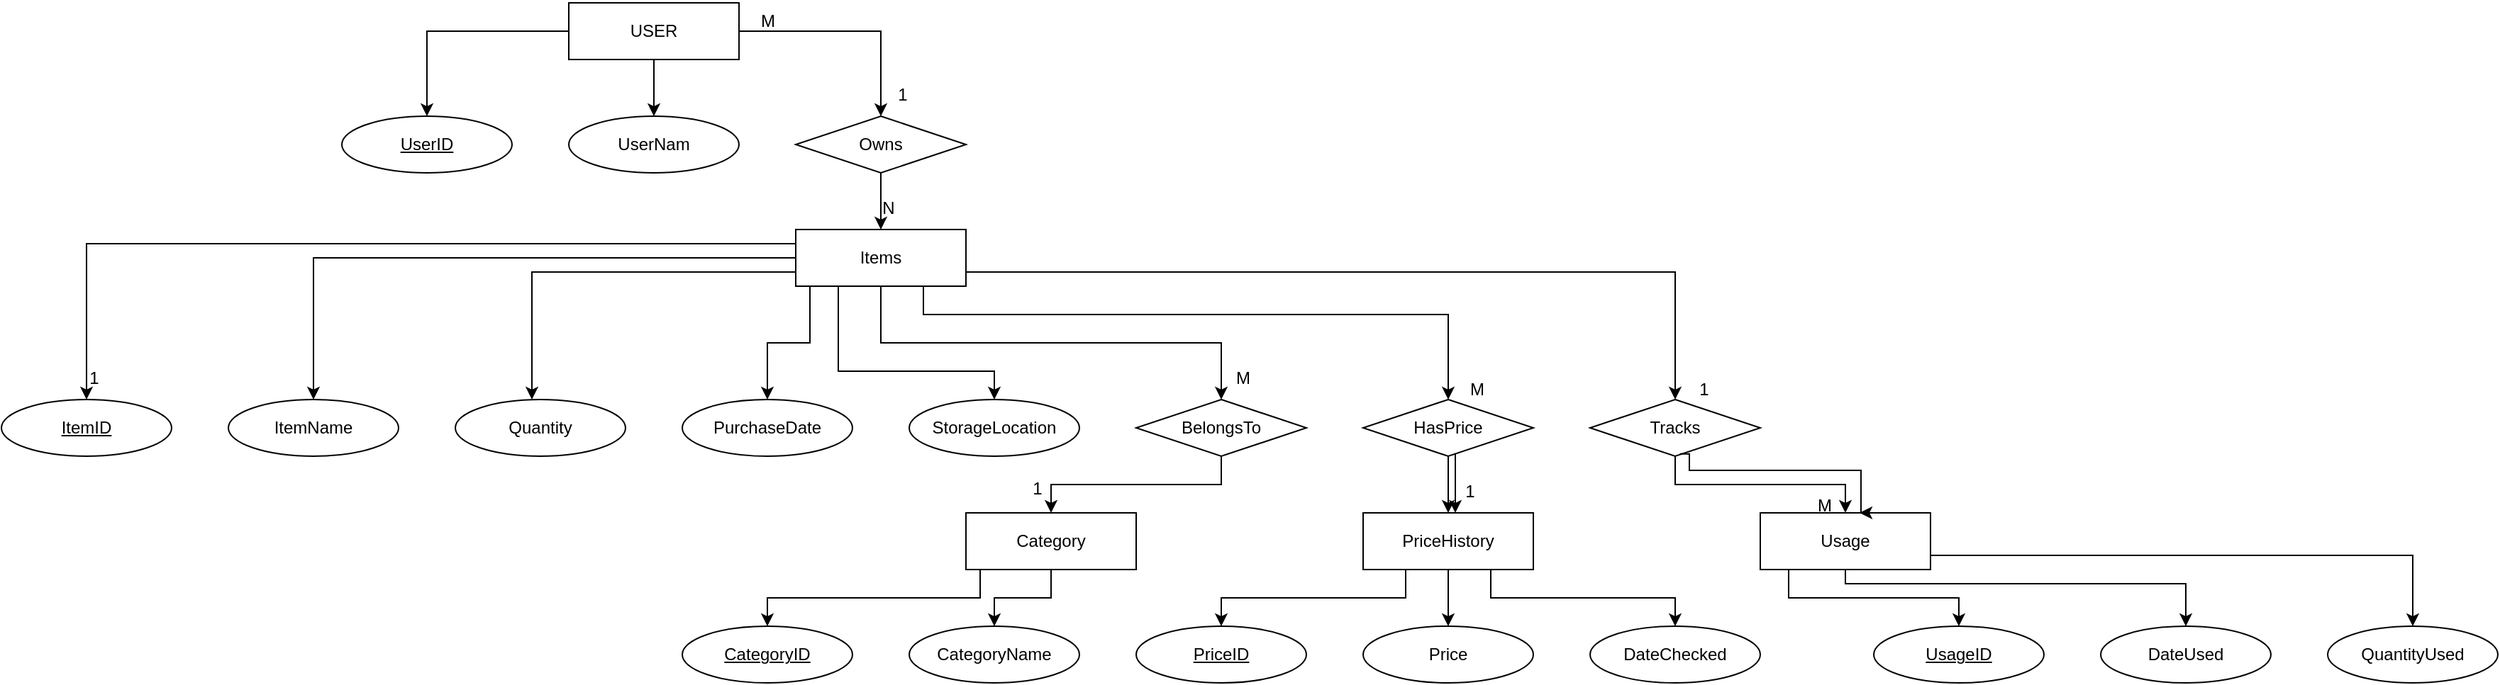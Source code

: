 <mxfile version="26.0.11">
  <diagram name="Page-1" id="7_ndN6npzjW7muspRVQg">
    <mxGraphModel dx="2450" dy="717" grid="1" gridSize="10" guides="1" tooltips="1" connect="1" arrows="1" fold="1" page="1" pageScale="1" pageWidth="850" pageHeight="1100" math="0" shadow="0">
      <root>
        <mxCell id="0" />
        <mxCell id="1" parent="0" />
        <mxCell id="1CCpyeuoPtD5T5uzGU5f-1" style="edgeStyle=orthogonalEdgeStyle;rounded=0;orthogonalLoop=1;jettySize=auto;html=1;entryX=0.5;entryY=0;entryDx=0;entryDy=0;" parent="1" source="1CCpyeuoPtD5T5uzGU5f-4" target="1CCpyeuoPtD5T5uzGU5f-6" edge="1">
          <mxGeometry relative="1" as="geometry" />
        </mxCell>
        <mxCell id="1CCpyeuoPtD5T5uzGU5f-2" value="" style="edgeStyle=orthogonalEdgeStyle;rounded=0;orthogonalLoop=1;jettySize=auto;html=1;" parent="1" source="1CCpyeuoPtD5T5uzGU5f-4" target="1CCpyeuoPtD5T5uzGU5f-5" edge="1">
          <mxGeometry relative="1" as="geometry" />
        </mxCell>
        <mxCell id="1CCpyeuoPtD5T5uzGU5f-3" style="edgeStyle=orthogonalEdgeStyle;rounded=0;orthogonalLoop=1;jettySize=auto;html=1;entryX=0.5;entryY=0;entryDx=0;entryDy=0;" parent="1" source="1CCpyeuoPtD5T5uzGU5f-4" target="1CCpyeuoPtD5T5uzGU5f-8" edge="1">
          <mxGeometry relative="1" as="geometry" />
        </mxCell>
        <mxCell id="1CCpyeuoPtD5T5uzGU5f-4" value="USER" style="rounded=0;whiteSpace=wrap;html=1;" parent="1" vertex="1">
          <mxGeometry x="160" y="240" width="120" height="40" as="geometry" />
        </mxCell>
        <mxCell id="1CCpyeuoPtD5T5uzGU5f-5" value="UserNam" style="ellipse;whiteSpace=wrap;html=1;" parent="1" vertex="1">
          <mxGeometry x="160" y="320" width="120" height="40" as="geometry" />
        </mxCell>
        <mxCell id="1CCpyeuoPtD5T5uzGU5f-6" value="&lt;u&gt;UserID&lt;/u&gt;" style="ellipse;whiteSpace=wrap;html=1;" parent="1" vertex="1">
          <mxGeometry y="320" width="120" height="40" as="geometry" />
        </mxCell>
        <mxCell id="1CCpyeuoPtD5T5uzGU5f-7" style="edgeStyle=orthogonalEdgeStyle;rounded=0;orthogonalLoop=1;jettySize=auto;html=1;exitX=0.5;exitY=1;exitDx=0;exitDy=0;entryX=0.5;entryY=0;entryDx=0;entryDy=0;" parent="1" source="1CCpyeuoPtD5T5uzGU5f-8" target="1CCpyeuoPtD5T5uzGU5f-16" edge="1">
          <mxGeometry relative="1" as="geometry" />
        </mxCell>
        <mxCell id="1CCpyeuoPtD5T5uzGU5f-8" value="Owns" style="rhombus;whiteSpace=wrap;html=1;" parent="1" vertex="1">
          <mxGeometry x="320" y="320" width="120" height="40" as="geometry" />
        </mxCell>
        <mxCell id="1CCpyeuoPtD5T5uzGU5f-9" style="edgeStyle=orthogonalEdgeStyle;rounded=0;orthogonalLoop=1;jettySize=auto;html=1;exitX=0.5;exitY=1;exitDx=0;exitDy=0;entryX=0.5;entryY=0;entryDx=0;entryDy=0;" parent="1" source="1CCpyeuoPtD5T5uzGU5f-16" target="1CCpyeuoPtD5T5uzGU5f-24" edge="1">
          <mxGeometry relative="1" as="geometry" />
        </mxCell>
        <mxCell id="1CCpyeuoPtD5T5uzGU5f-10" style="edgeStyle=orthogonalEdgeStyle;rounded=0;orthogonalLoop=1;jettySize=auto;html=1;exitX=0.75;exitY=1;exitDx=0;exitDy=0;entryX=0.5;entryY=0;entryDx=0;entryDy=0;" parent="1" target="1CCpyeuoPtD5T5uzGU5f-26" edge="1">
          <mxGeometry relative="1" as="geometry">
            <mxPoint x="410" y="430" as="sourcePoint" />
            <mxPoint x="780" y="510" as="targetPoint" />
            <Array as="points">
              <mxPoint x="410" y="460" />
              <mxPoint x="780" y="460" />
            </Array>
          </mxGeometry>
        </mxCell>
        <mxCell id="1CCpyeuoPtD5T5uzGU5f-11" style="edgeStyle=orthogonalEdgeStyle;rounded=0;orthogonalLoop=1;jettySize=auto;html=1;exitX=1;exitY=1;exitDx=0;exitDy=0;entryX=0.5;entryY=0;entryDx=0;entryDy=0;" parent="1" source="1CCpyeuoPtD5T5uzGU5f-16" target="1CCpyeuoPtD5T5uzGU5f-40" edge="1">
          <mxGeometry relative="1" as="geometry">
            <Array as="points">
              <mxPoint x="440" y="430" />
              <mxPoint x="940" y="430" />
            </Array>
          </mxGeometry>
        </mxCell>
        <mxCell id="1CCpyeuoPtD5T5uzGU5f-12" style="edgeStyle=orthogonalEdgeStyle;rounded=0;orthogonalLoop=1;jettySize=auto;html=1;exitX=0.25;exitY=1;exitDx=0;exitDy=0;" parent="1" source="1CCpyeuoPtD5T5uzGU5f-16" target="1CCpyeuoPtD5T5uzGU5f-18" edge="1">
          <mxGeometry relative="1" as="geometry">
            <Array as="points">
              <mxPoint x="350" y="500" />
              <mxPoint x="460" y="500" />
            </Array>
          </mxGeometry>
        </mxCell>
        <mxCell id="1CCpyeuoPtD5T5uzGU5f-13" style="edgeStyle=orthogonalEdgeStyle;rounded=0;orthogonalLoop=1;jettySize=auto;html=1;exitX=0;exitY=1;exitDx=0;exitDy=0;" parent="1" source="1CCpyeuoPtD5T5uzGU5f-16" target="1CCpyeuoPtD5T5uzGU5f-17" edge="1">
          <mxGeometry relative="1" as="geometry">
            <Array as="points">
              <mxPoint x="330" y="440" />
              <mxPoint x="330" y="480" />
              <mxPoint x="300" y="480" />
            </Array>
          </mxGeometry>
        </mxCell>
        <mxCell id="1CCpyeuoPtD5T5uzGU5f-14" style="edgeStyle=orthogonalEdgeStyle;rounded=0;orthogonalLoop=1;jettySize=auto;html=1;exitX=0;exitY=0.5;exitDx=0;exitDy=0;entryX=0.5;entryY=0;entryDx=0;entryDy=0;" parent="1" source="1CCpyeuoPtD5T5uzGU5f-16" target="1CCpyeuoPtD5T5uzGU5f-20" edge="1">
          <mxGeometry relative="1" as="geometry" />
        </mxCell>
        <mxCell id="1CCpyeuoPtD5T5uzGU5f-15" style="edgeStyle=orthogonalEdgeStyle;rounded=0;orthogonalLoop=1;jettySize=auto;html=1;exitX=0;exitY=0;exitDx=0;exitDy=0;entryX=0.5;entryY=0;entryDx=0;entryDy=0;" parent="1" source="1CCpyeuoPtD5T5uzGU5f-16" target="1CCpyeuoPtD5T5uzGU5f-21" edge="1">
          <mxGeometry relative="1" as="geometry">
            <Array as="points">
              <mxPoint x="320" y="410" />
              <mxPoint x="-180" y="410" />
            </Array>
          </mxGeometry>
        </mxCell>
        <mxCell id="1CCpyeuoPtD5T5uzGU5f-16" value="Items" style="rounded=0;whiteSpace=wrap;html=1;" parent="1" vertex="1">
          <mxGeometry x="320" y="400" width="120" height="40" as="geometry" />
        </mxCell>
        <mxCell id="1CCpyeuoPtD5T5uzGU5f-17" value="PurchaseDate" style="ellipse;whiteSpace=wrap;html=1;" parent="1" vertex="1">
          <mxGeometry x="240" y="520" width="120" height="40" as="geometry" />
        </mxCell>
        <mxCell id="1CCpyeuoPtD5T5uzGU5f-18" value="StorageLocation" style="ellipse;whiteSpace=wrap;html=1;" parent="1" vertex="1">
          <mxGeometry x="400" y="520" width="120" height="40" as="geometry" />
        </mxCell>
        <mxCell id="1CCpyeuoPtD5T5uzGU5f-19" value="Quantity" style="ellipse;whiteSpace=wrap;html=1;" parent="1" vertex="1">
          <mxGeometry x="80" y="520" width="120" height="40" as="geometry" />
        </mxCell>
        <mxCell id="1CCpyeuoPtD5T5uzGU5f-20" value="ItemName" style="ellipse;whiteSpace=wrap;html=1;" parent="1" vertex="1">
          <mxGeometry x="-80" y="520" width="120" height="40" as="geometry" />
        </mxCell>
        <mxCell id="1CCpyeuoPtD5T5uzGU5f-21" value="&lt;u&gt;ItemID&lt;/u&gt;" style="ellipse;whiteSpace=wrap;html=1;" parent="1" vertex="1">
          <mxGeometry x="-240" y="520" width="120" height="40" as="geometry" />
        </mxCell>
        <mxCell id="1CCpyeuoPtD5T5uzGU5f-22" style="edgeStyle=orthogonalEdgeStyle;rounded=0;orthogonalLoop=1;jettySize=auto;html=1;exitX=0.5;exitY=1;exitDx=0;exitDy=0;" parent="1" source="1CCpyeuoPtD5T5uzGU5f-19" target="1CCpyeuoPtD5T5uzGU5f-19" edge="1">
          <mxGeometry relative="1" as="geometry" />
        </mxCell>
        <mxCell id="1CCpyeuoPtD5T5uzGU5f-23" style="edgeStyle=orthogonalEdgeStyle;rounded=0;orthogonalLoop=1;jettySize=auto;html=1;exitX=0.5;exitY=1;exitDx=0;exitDy=0;entryX=0.5;entryY=0;entryDx=0;entryDy=0;" parent="1" source="1CCpyeuoPtD5T5uzGU5f-24" target="1CCpyeuoPtD5T5uzGU5f-29" edge="1">
          <mxGeometry relative="1" as="geometry" />
        </mxCell>
        <mxCell id="1CCpyeuoPtD5T5uzGU5f-24" value="BelongsTo" style="rhombus;whiteSpace=wrap;html=1;" parent="1" vertex="1">
          <mxGeometry x="560" y="520" width="120" height="40" as="geometry" />
        </mxCell>
        <mxCell id="1CCpyeuoPtD5T5uzGU5f-25" style="edgeStyle=orthogonalEdgeStyle;rounded=0;orthogonalLoop=1;jettySize=auto;html=1;exitX=0.5;exitY=1;exitDx=0;exitDy=0;entryX=0.5;entryY=0;entryDx=0;entryDy=0;" parent="1" source="1CCpyeuoPtD5T5uzGU5f-26" target="1CCpyeuoPtD5T5uzGU5f-35" edge="1">
          <mxGeometry relative="1" as="geometry" />
        </mxCell>
        <mxCell id="1CCpyeuoPtD5T5uzGU5f-26" value="HasPrice" style="rhombus;whiteSpace=wrap;html=1;" parent="1" vertex="1">
          <mxGeometry x="720" y="520" width="120" height="40" as="geometry" />
        </mxCell>
        <mxCell id="1CCpyeuoPtD5T5uzGU5f-27" style="edgeStyle=orthogonalEdgeStyle;rounded=0;orthogonalLoop=1;jettySize=auto;html=1;entryX=0.5;entryY=0;entryDx=0;entryDy=0;" parent="1" source="1CCpyeuoPtD5T5uzGU5f-29" target="1CCpyeuoPtD5T5uzGU5f-38" edge="1">
          <mxGeometry relative="1" as="geometry" />
        </mxCell>
        <mxCell id="1CCpyeuoPtD5T5uzGU5f-28" style="edgeStyle=orthogonalEdgeStyle;rounded=0;orthogonalLoop=1;jettySize=auto;html=1;exitX=0;exitY=1;exitDx=0;exitDy=0;entryX=0.5;entryY=0;entryDx=0;entryDy=0;" parent="1" source="1CCpyeuoPtD5T5uzGU5f-29" target="1CCpyeuoPtD5T5uzGU5f-37" edge="1">
          <mxGeometry relative="1" as="geometry">
            <Array as="points">
              <mxPoint x="450" y="640" />
              <mxPoint x="450" y="660" />
              <mxPoint x="300" y="660" />
            </Array>
          </mxGeometry>
        </mxCell>
        <mxCell id="1CCpyeuoPtD5T5uzGU5f-29" value="Category" style="rounded=0;whiteSpace=wrap;html=1;" parent="1" vertex="1">
          <mxGeometry x="440" y="600" width="120" height="40" as="geometry" />
        </mxCell>
        <mxCell id="1CCpyeuoPtD5T5uzGU5f-30" value="DateChecked" style="ellipse;whiteSpace=wrap;html=1;" parent="1" vertex="1">
          <mxGeometry x="880" y="680" width="120" height="40" as="geometry" />
        </mxCell>
        <mxCell id="1CCpyeuoPtD5T5uzGU5f-31" value="&lt;u&gt;PriceID&lt;/u&gt;" style="ellipse;whiteSpace=wrap;html=1;" parent="1" vertex="1">
          <mxGeometry x="560" y="680" width="120" height="40" as="geometry" />
        </mxCell>
        <mxCell id="1CCpyeuoPtD5T5uzGU5f-32" style="edgeStyle=orthogonalEdgeStyle;rounded=0;orthogonalLoop=1;jettySize=auto;html=1;exitX=0.5;exitY=1;exitDx=0;exitDy=0;entryX=0.5;entryY=0;entryDx=0;entryDy=0;" parent="1" source="1CCpyeuoPtD5T5uzGU5f-35" target="1CCpyeuoPtD5T5uzGU5f-36" edge="1">
          <mxGeometry relative="1" as="geometry" />
        </mxCell>
        <mxCell id="1CCpyeuoPtD5T5uzGU5f-33" style="edgeStyle=orthogonalEdgeStyle;rounded=0;orthogonalLoop=1;jettySize=auto;html=1;exitX=0.25;exitY=1;exitDx=0;exitDy=0;entryX=0.5;entryY=0;entryDx=0;entryDy=0;" parent="1" source="1CCpyeuoPtD5T5uzGU5f-35" target="1CCpyeuoPtD5T5uzGU5f-31" edge="1">
          <mxGeometry relative="1" as="geometry" />
        </mxCell>
        <mxCell id="1CCpyeuoPtD5T5uzGU5f-34" style="edgeStyle=orthogonalEdgeStyle;rounded=0;orthogonalLoop=1;jettySize=auto;html=1;exitX=0.75;exitY=1;exitDx=0;exitDy=0;" parent="1" source="1CCpyeuoPtD5T5uzGU5f-35" target="1CCpyeuoPtD5T5uzGU5f-30" edge="1">
          <mxGeometry relative="1" as="geometry" />
        </mxCell>
        <mxCell id="1CCpyeuoPtD5T5uzGU5f-35" value="PriceHistory" style="rounded=0;whiteSpace=wrap;html=1;" parent="1" vertex="1">
          <mxGeometry x="720" y="600" width="120" height="40" as="geometry" />
        </mxCell>
        <mxCell id="1CCpyeuoPtD5T5uzGU5f-36" value="Price" style="ellipse;whiteSpace=wrap;html=1;" parent="1" vertex="1">
          <mxGeometry x="720" y="680" width="120" height="40" as="geometry" />
        </mxCell>
        <mxCell id="1CCpyeuoPtD5T5uzGU5f-37" value="&lt;u&gt;CategoryID&lt;/u&gt;" style="ellipse;whiteSpace=wrap;html=1;" parent="1" vertex="1">
          <mxGeometry x="240" y="680" width="120" height="40" as="geometry" />
        </mxCell>
        <mxCell id="1CCpyeuoPtD5T5uzGU5f-38" value="CategoryName" style="ellipse;whiteSpace=wrap;html=1;" parent="1" vertex="1">
          <mxGeometry x="400" y="680" width="120" height="40" as="geometry" />
        </mxCell>
        <mxCell id="1CCpyeuoPtD5T5uzGU5f-39" style="edgeStyle=orthogonalEdgeStyle;rounded=0;orthogonalLoop=1;jettySize=auto;html=1;entryX=0.5;entryY=0;entryDx=0;entryDy=0;" parent="1" source="1CCpyeuoPtD5T5uzGU5f-40" target="1CCpyeuoPtD5T5uzGU5f-44" edge="1">
          <mxGeometry relative="1" as="geometry" />
        </mxCell>
        <mxCell id="1CCpyeuoPtD5T5uzGU5f-40" value="Tracks" style="rhombus;whiteSpace=wrap;html=1;" parent="1" vertex="1">
          <mxGeometry x="880" y="520" width="120" height="40" as="geometry" />
        </mxCell>
        <mxCell id="1CCpyeuoPtD5T5uzGU5f-41" style="edgeStyle=orthogonalEdgeStyle;rounded=0;orthogonalLoop=1;jettySize=auto;html=1;" parent="1" source="1CCpyeuoPtD5T5uzGU5f-44" target="1CCpyeuoPtD5T5uzGU5f-45" edge="1">
          <mxGeometry relative="1" as="geometry">
            <Array as="points">
              <mxPoint x="1020" y="660" />
              <mxPoint x="1140" y="660" />
            </Array>
          </mxGeometry>
        </mxCell>
        <mxCell id="1CCpyeuoPtD5T5uzGU5f-42" style="edgeStyle=orthogonalEdgeStyle;rounded=0;orthogonalLoop=1;jettySize=auto;html=1;exitX=1;exitY=0.5;exitDx=0;exitDy=0;entryX=0.5;entryY=0;entryDx=0;entryDy=0;" parent="1" target="1CCpyeuoPtD5T5uzGU5f-46" edge="1">
          <mxGeometry relative="1" as="geometry">
            <mxPoint x="1120" y="630" as="sourcePoint" />
            <mxPoint x="1300" y="690" as="targetPoint" />
            <Array as="points">
              <mxPoint x="1060" y="630" />
              <mxPoint x="1060" y="650" />
              <mxPoint x="1300" y="650" />
            </Array>
          </mxGeometry>
        </mxCell>
        <mxCell id="1CCpyeuoPtD5T5uzGU5f-43" style="edgeStyle=orthogonalEdgeStyle;rounded=0;orthogonalLoop=1;jettySize=auto;html=1;entryX=0.5;entryY=0;entryDx=0;entryDy=0;" parent="1" source="1CCpyeuoPtD5T5uzGU5f-44" target="1CCpyeuoPtD5T5uzGU5f-47" edge="1">
          <mxGeometry relative="1" as="geometry">
            <Array as="points">
              <mxPoint x="1460" y="630" />
            </Array>
          </mxGeometry>
        </mxCell>
        <mxCell id="1CCpyeuoPtD5T5uzGU5f-44" value="Usage" style="rounded=0;whiteSpace=wrap;html=1;" parent="1" vertex="1">
          <mxGeometry x="1000" y="600" width="120" height="40" as="geometry" />
        </mxCell>
        <mxCell id="1CCpyeuoPtD5T5uzGU5f-45" value="&lt;u&gt;UsageID&lt;/u&gt;" style="ellipse;whiteSpace=wrap;html=1;" parent="1" vertex="1">
          <mxGeometry x="1080" y="680" width="120" height="40" as="geometry" />
        </mxCell>
        <mxCell id="1CCpyeuoPtD5T5uzGU5f-46" value="DateUsed" style="ellipse;whiteSpace=wrap;html=1;" parent="1" vertex="1">
          <mxGeometry x="1240" y="680" width="120" height="40" as="geometry" />
        </mxCell>
        <mxCell id="1CCpyeuoPtD5T5uzGU5f-47" value="QuantityUsed" style="ellipse;whiteSpace=wrap;html=1;" parent="1" vertex="1">
          <mxGeometry x="1400" y="680" width="120" height="40" as="geometry" />
        </mxCell>
        <mxCell id="1CCpyeuoPtD5T5uzGU5f-48" style="edgeStyle=orthogonalEdgeStyle;rounded=0;orthogonalLoop=1;jettySize=auto;html=1;exitX=0;exitY=0.75;exitDx=0;exitDy=0;entryX=0.45;entryY=0;entryDx=0;entryDy=0;entryPerimeter=0;" parent="1" source="1CCpyeuoPtD5T5uzGU5f-16" target="1CCpyeuoPtD5T5uzGU5f-19" edge="1">
          <mxGeometry relative="1" as="geometry">
            <Array as="points">
              <mxPoint x="134" y="430" />
            </Array>
          </mxGeometry>
        </mxCell>
        <mxCell id="1CCpyeuoPtD5T5uzGU5f-49" value="1" style="text;html=1;align=center;verticalAlign=middle;resizable=0;points=[];autosize=1;strokeColor=none;fillColor=none;" parent="1" vertex="1">
          <mxGeometry x="380" y="290" width="30" height="30" as="geometry" />
        </mxCell>
        <mxCell id="1CCpyeuoPtD5T5uzGU5f-50" value="N" style="text;html=1;align=center;verticalAlign=middle;resizable=0;points=[];autosize=1;strokeColor=none;fillColor=none;" parent="1" vertex="1">
          <mxGeometry x="370" y="370" width="30" height="30" as="geometry" />
        </mxCell>
        <mxCell id="1CCpyeuoPtD5T5uzGU5f-51" value="1" style="text;html=1;align=center;verticalAlign=middle;resizable=0;points=[];autosize=1;strokeColor=none;fillColor=none;" parent="1" vertex="1">
          <mxGeometry x="-190" y="490" width="30" height="30" as="geometry" />
        </mxCell>
        <mxCell id="1CCpyeuoPtD5T5uzGU5f-57" value="1" style="text;html=1;align=center;verticalAlign=middle;resizable=0;points=[];autosize=1;strokeColor=none;fillColor=none;" parent="1" vertex="1">
          <mxGeometry x="780" y="570" width="30" height="30" as="geometry" />
        </mxCell>
        <mxCell id="1CCpyeuoPtD5T5uzGU5f-58" value="M" style="text;html=1;align=center;verticalAlign=middle;resizable=0;points=[];autosize=1;strokeColor=none;fillColor=none;" parent="1" vertex="1">
          <mxGeometry x="1030" y="580" width="30" height="30" as="geometry" />
        </mxCell>
        <mxCell id="1xP8tiJzPhdd_pbuxOVz-1" value="1" style="text;html=1;align=center;verticalAlign=middle;resizable=0;points=[];autosize=1;strokeColor=none;fillColor=none;" vertex="1" parent="1">
          <mxGeometry x="475" y="568" width="30" height="30" as="geometry" />
        </mxCell>
        <mxCell id="1xP8tiJzPhdd_pbuxOVz-4" value="M" style="text;html=1;align=center;verticalAlign=middle;resizable=0;points=[];autosize=1;strokeColor=none;fillColor=none;" vertex="1" parent="1">
          <mxGeometry x="620" y="490" width="30" height="30" as="geometry" />
        </mxCell>
        <mxCell id="1xP8tiJzPhdd_pbuxOVz-5" value="1" style="text;html=1;align=center;verticalAlign=middle;resizable=0;points=[];autosize=1;strokeColor=none;fillColor=none;" vertex="1" parent="1">
          <mxGeometry x="945" y="498" width="30" height="30" as="geometry" />
        </mxCell>
        <mxCell id="1xP8tiJzPhdd_pbuxOVz-6" value="M" style="text;html=1;align=center;verticalAlign=middle;resizable=0;points=[];autosize=1;strokeColor=none;fillColor=none;" vertex="1" parent="1">
          <mxGeometry x="785" y="498" width="30" height="30" as="geometry" />
        </mxCell>
        <mxCell id="1xP8tiJzPhdd_pbuxOVz-10" value="M" style="text;html=1;align=center;verticalAlign=middle;resizable=0;points=[];autosize=1;strokeColor=none;fillColor=none;" vertex="1" parent="1">
          <mxGeometry x="285" y="238" width="30" height="30" as="geometry" />
        </mxCell>
        <mxCell id="1xP8tiJzPhdd_pbuxOVz-13" style="edgeStyle=orthogonalEdgeStyle;rounded=0;orthogonalLoop=1;jettySize=auto;html=1;exitX=0.5;exitY=1;exitDx=0;exitDy=0;" edge="1" parent="1">
          <mxGeometry relative="1" as="geometry">
            <mxPoint x="785" y="558" as="sourcePoint" />
            <mxPoint x="785" y="600" as="targetPoint" />
          </mxGeometry>
        </mxCell>
        <mxCell id="1xP8tiJzPhdd_pbuxOVz-14" style="edgeStyle=orthogonalEdgeStyle;rounded=0;orthogonalLoop=1;jettySize=auto;html=1;entryX=0.5;entryY=0;entryDx=0;entryDy=0;exitX=0.528;exitY=0.96;exitDx=0;exitDy=0;exitPerimeter=0;" edge="1" parent="1" source="1CCpyeuoPtD5T5uzGU5f-40">
          <mxGeometry relative="1" as="geometry">
            <mxPoint x="950" y="560" as="sourcePoint" />
            <mxPoint x="1070" y="600" as="targetPoint" />
            <Array as="points">
              <mxPoint x="950" y="558" />
              <mxPoint x="950" y="570" />
              <mxPoint x="1071" y="570" />
              <mxPoint x="1071" y="600" />
            </Array>
          </mxGeometry>
        </mxCell>
      </root>
    </mxGraphModel>
  </diagram>
</mxfile>
